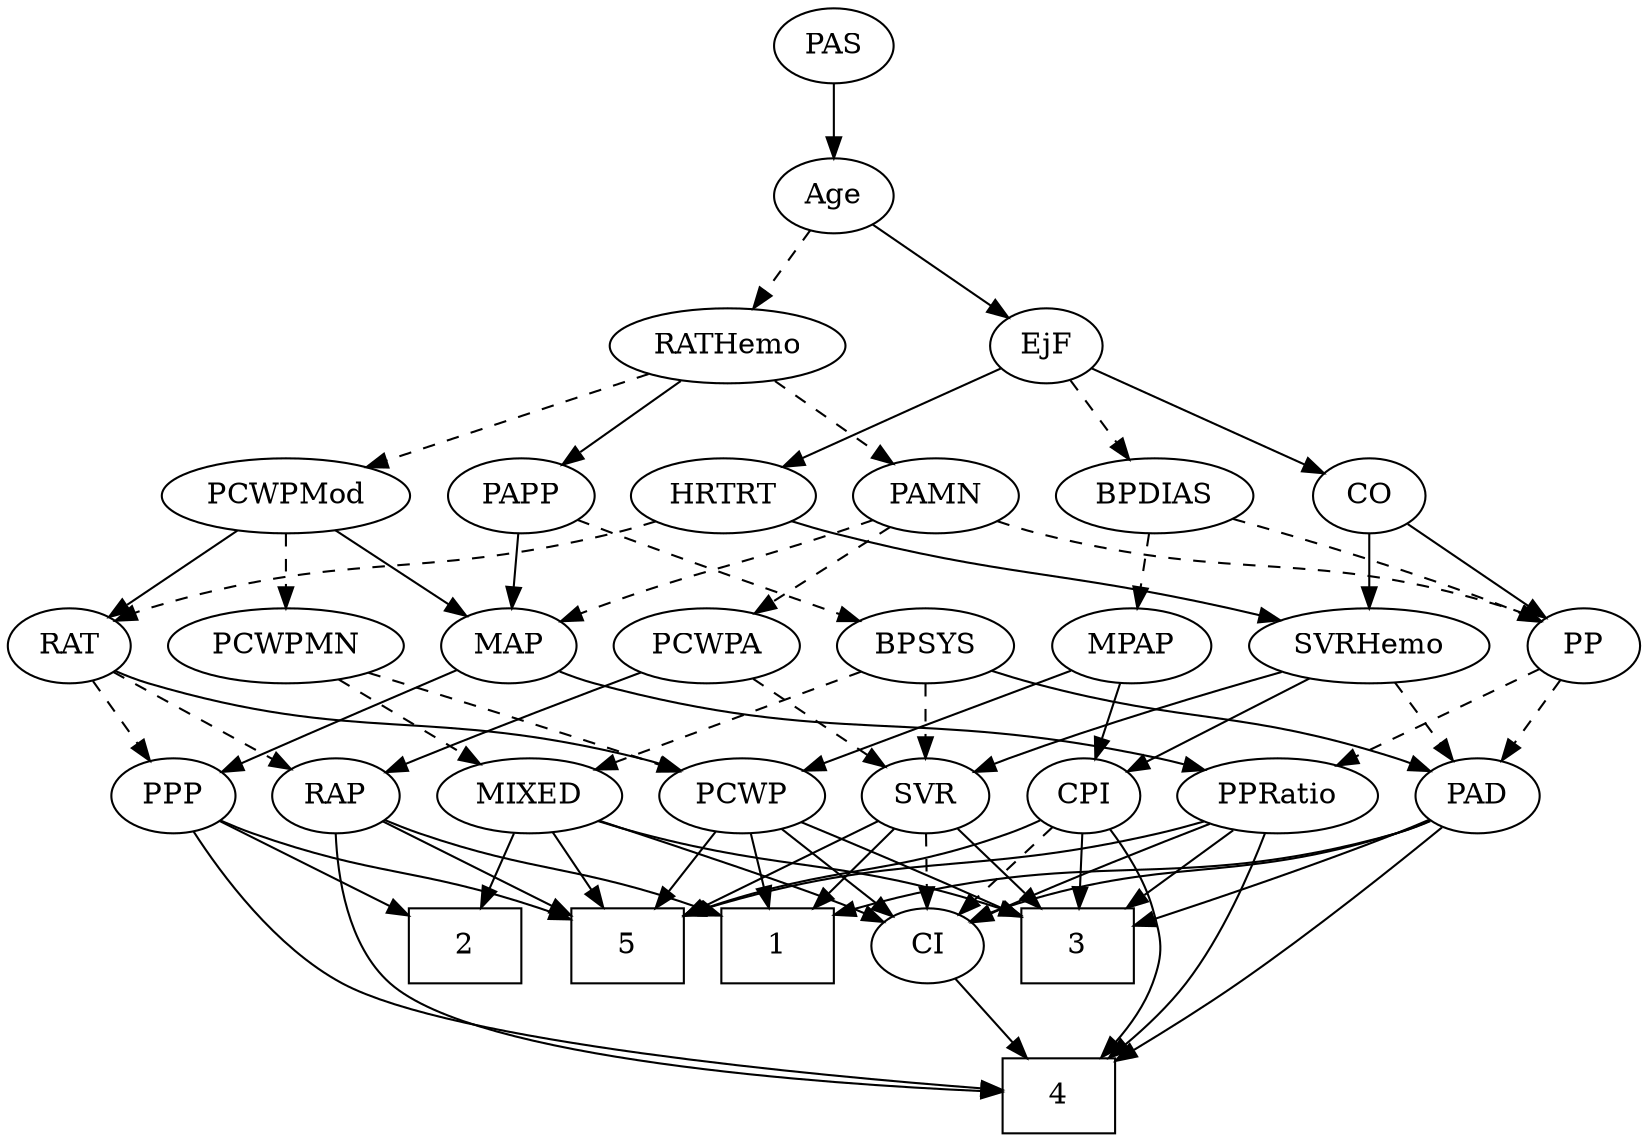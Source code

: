 strict digraph {
	graph [bb="0,0,724.3,540"];
	node [label="\N"];
	1	[height=0.5,
		pos="434,90",
		shape=box,
		width=0.75];
	2	[height=0.5,
		pos="636,90",
		shape=box,
		width=0.75];
	3	[height=0.5,
		pos="362,90",
		shape=box,
		width=0.75];
	4	[height=0.5,
		pos="262,18",
		shape=box,
		width=0.75];
	5	[height=0.5,
		pos="506,90",
		shape=box,
		width=0.75];
	Age	[height=0.5,
		pos="360,450",
		width=0.75];
	EjF	[height=0.5,
		pos="313,378",
		width=0.75];
	Age -> EjF	[pos="e,323.62,394.82 349.33,433.12 343.45,424.34 336.01,413.26 329.39,403.42",
		style=solid];
	RATHemo	[height=0.5,
		pos="408,378",
		width=1.3721];
	Age -> RATHemo	[pos="e,396.48,395.8 370.89,433.12 376.74,424.59 384.08,413.89 390.68,404.25",
		style=dashed];
	CO	[height=0.5,
		pos="122,306",
		width=0.75];
	EjF -> CO	[pos="e,145.12,315.47 289.96,368.56 256.26,356.21 193.36,333.15 154.83,319.03",
		style=solid];
	BPDIAS	[height=0.5,
		pos="220,306",
		width=1.1735];
	EjF -> BPDIAS	[pos="e,240,322.05 295.51,363.83 282.19,353.81 263.58,339.81 248.18,328.21",
		style=dashed];
	HRTRT	[height=0.5,
		pos="411,306",
		width=1.1013];
	EjF -> HRTRT	[pos="e,390.43,321.7 330.97,364.16 345.28,353.94 365.58,339.44 382.15,327.61",
		style=solid];
	RAP	[height=0.5,
		pos="624,162",
		width=0.77632];
	RAP -> 1	[pos="e,461.34,104.4 602.29,150.45 597.32,148.19 592.02,145.92 587,144 538.95,125.66 522.52,127.4 470.7,107.99",
		style=solid];
	RAP -> 4	[pos="e,289.36,18.631 613.99,144.92 600.36,124.48 573.96,89.741 542,72 463.57,28.468 355.78,20.013 299.56,18.785",
		style=solid];
	RAP -> 5	[pos="e,533.21,107.14 603.98,149.13 587.03,139.07 562.3,124.4 541.93,112.31",
		style=solid];
	MIXED	[height=0.5,
		pos="538,162",
		width=1.1193];
	MIXED -> 2	[pos="e,612.14,108.04 558.78,146.15 571.84,136.83 588.95,124.61 603.75,114.04",
		style=solid];
	MIXED -> 3	[pos="e,389.02,104.04 507.41,150.21 480.81,140.66 441.1,125.98 398.45,108.04",
		style=solid];
	MIXED -> 5	[pos="e,513.9,108.28 530.25,144.05 526.61,136.09 522.19,126.41 518.12,117.51",
		style=solid];
	CI	[height=0.5,
		pos="290,90",
		width=0.75];
	MIXED -> CI	[pos="e,310.61,101.7 507.85,149.92 501.66,147.82 495.15,145.74 489,144 417.61,123.81 396.2,131.99 326,108 324.09,107.35 322.14,106.62 \
320.19,105.85",
		style=solid];
	MPAP	[height=0.5,
		pos="225,234",
		width=0.97491];
	CPI	[height=0.5,
		pos="193,162",
		width=0.75];
	MPAP -> CPI	[pos="e,200.53,179.47 217.42,216.41 213.63,208.13 208.97,197.92 204.73,188.66",
		style=solid];
	PCWP	[height=0.5,
		pos="445,162",
		width=0.97491];
	MPAP -> PCWP	[pos="e,418.17,173.87 251.83,222.13 257.47,219.99 263.4,217.84 269,216 326.77,197.02 343.23,198.98 401,180 403.54,179.17 406.14,178.27 \
408.76,177.34",
		style=solid];
	BPSYS	[height=0.5,
		pos="316,234",
		width=1.0471];
	BPSYS -> MIXED	[pos="e,507.51,173.88 344.59,222.04 350.33,219.96 356.33,217.85 362,216 417.78,197.82 433.04,197.62 489,180 491.91,179.08 494.91,178.11 \
497.93,177.11",
		style=dashed];
	PAD	[height=0.5,
		pos="119,162",
		width=0.79437];
	BPSYS -> PAD	[pos="e,141.33,173.48 286.97,222.32 281.04,220.18 274.83,217.99 269,216 219.52,199.11 205.83,198.7 157,180 154.92,179.2 152.78,178.35 \
150.64,177.47",
		style=solid];
	SVR	[height=0.5,
		pos="364,162",
		width=0.77632];
	BPSYS -> SVR	[pos="e,353.26,178.67 327.13,216.76 333.15,207.98 340.71,196.96 347.41,187.19",
		style=dashed];
	PAD -> 1	[pos="e,406.81,104.85 140.72,150.07 145.95,147.78 151.59,145.58 157,144 257.9,114.5 292.35,137.99 397.13,107.74",
		style=solid];
	PAD -> 3	[pos="e,334.75,104.67 140.79,150.31 146.02,148.01 151.64,145.75 157,144 227.02,121.16 251.25,131.61 325.01,107.9",
		style=solid];
	PAD -> 4	[pos="e,244.43,36.443 133.76,146.34 158.24,122.04 207.46,73.162 237.29,43.534",
		style=solid];
	PAD -> CI	[pos="e,266.82,99.903 141.44,150.78 146.54,148.51 151.94,146.14 157,144 191.05,129.61 230.43,114.05 257.45,103.54",
		style=solid];
	SVRHemo	[height=0.5,
		pos="122,234",
		width=1.3902];
	CO -> SVRHemo	[pos="e,122,252.1 122,287.7 122,279.98 122,270.71 122,262.11",
		style=solid];
	PP	[height=0.5,
		pos="27,234",
		width=0.75];
	CO -> PP	[pos="e,44.636,247.99 104.58,292.16 90.07,281.47 69.208,266.1 52.771,253.99",
		style=solid];
	PAS	[height=0.5,
		pos="360,522",
		width=0.75];
	PAS -> Age	[pos="e,360,468.1 360,503.7 360,495.98 360,486.71 360,478.11",
		style=solid];
	PAMN	[height=0.5,
		pos="317,306",
		width=1.011];
	PCWPA	[height=0.5,
		pos="413,234",
		width=1.1555];
	PAMN -> PCWPA	[pos="e,392.47,249.97 336.89,290.5 350.61,280.49 369.05,267.05 384.35,255.89",
		style=dashed];
	MAP	[height=0.5,
		pos="503,234",
		width=0.84854];
	PAMN -> MAP	[pos="e,479.19,245.7 345.05,294.29 350.66,292.19 356.51,290.01 362,288 407.16,271.5 419.27,269.62 464,252 465.86,251.27 467.75,250.5 469.66,\
249.72",
		style=dashed];
	PAMN -> PP	[pos="e,47.555,245.87 289.53,293.92 283.49,291.75 277.08,289.64 271,288 180.4,263.64 152.45,280.29 63,252 61.072,251.39 59.115,250.7 57.161,\
249.95",
		style=dashed];
	RATHemo -> PAMN	[pos="e,335.9,321.54 387.8,361.46 374.97,351.59 358.19,338.69 344.19,327.92",
		style=dashed];
	PCWPMod	[height=0.5,
		pos="602,306",
		width=1.4443];
	RATHemo -> PCWPMod	[pos="e,567.29,319.52 441.79,364.81 473.94,353.21 522.5,335.68 557.73,322.97",
		style=dashed];
	PAPP	[height=0.5,
		pos="500,306",
		width=0.88464];
	RATHemo -> PAPP	[pos="e,481.82,320.83 428.42,361.46 441.78,351.3 459.37,337.91 473.77,326.96",
		style=solid];
	CPI -> 3	[pos="e,334.99,104.06 214.18,150.63 219.02,148.36 224.16,146.04 229,144 268.65,127.32 281.91,125.95 325.52,108.01",
		style=solid];
	CPI -> 4	[pos="e,253.53,36.425 200.92,144.71 212.68,120.49 234.92,74.731 249.07,45.609",
		style=solid];
	CPI -> 5	[pos="e,478.81,104.85 213.53,150.04 218.48,147.76 223.84,145.57 229,144 329.59,113.46 364.33,137.93 469.13,107.74",
		style=solid];
	CPI -> CI	[pos="e,272.32,103.76 210.79,148.16 225.7,137.41 247.17,121.91 264,109.76",
		style=dashed];
	RAT	[height=0.5,
		pos="697,234",
		width=0.75827];
	RAT -> RAP	[pos="e,639,177.38 682.23,218.83 671.91,208.94 657.94,195.55 646.27,184.36",
		style=dashed];
	PPP	[height=0.5,
		pos="697,162",
		width=0.75];
	RAT -> PPP	[pos="e,697,180.1 697,215.7 697,207.98 697,198.71 697,190.11",
		style=dashed];
	RAT -> PCWP	[pos="e,471.28,173.95 676.02,222.08 671.18,219.85 665.98,217.67 661,216 586.96,191.15 563.9,202.15 489,180 486.37,179.22 483.67,178.36 \
480.97,177.44",
		style=solid];
	SVR -> 1	[pos="e,416.8,108.2 378.5,146.5 387.46,137.54 399.19,125.81 409.55,115.45",
		style=solid];
	SVR -> 3	[pos="e,362.49,108.1 363.51,143.7 363.29,135.98 363.02,126.71 362.77,118.11",
		style=solid];
	SVR -> 5	[pos="e,478.88,104.37 385.57,150.37 407.91,139.35 443.23,121.94 469.86,108.82",
		style=solid];
	SVR -> CI	[pos="e,305.06,105.25 348.67,146.5 338.18,136.58 324.11,123.26 312.37,112.16",
		style=dashed];
	PCWPMod -> RAT	[pos="e,679.48,247.91 623.08,289.46 637.25,279.03 656.01,265.2 671.09,254.09",
		style=solid];
	PCWPMN	[height=0.5,
		pos="602,234",
		width=1.3902];
	PCWPMod -> PCWPMN	[pos="e,602,252.1 602,287.7 602,279.98 602,270.71 602,262.11",
		style=dashed];
	PCWPMod -> MAP	[pos="e,521.91,248.37 580.03,289.46 565.32,279.07 545.86,265.3 530.18,254.22",
		style=solid];
	PCWPA -> RAP	[pos="e,602.31,173.61 444.4,222.08 450.55,220.01 456.97,217.9 463,216 517.74,198.76 533.22,200.03 587,180 588.89,179.3 590.81,178.54 592.75,\
177.75",
		style=solid];
	PCWPA -> SVR	[pos="e,375.19,178.99 401.39,216.41 395.32,207.74 387.78,196.97 381.06,187.38",
		style=dashed];
	PCWPMN -> MIXED	[pos="e,552.76,179.15 587.16,216.76 579,207.84 568.73,196.61 559.69,186.72",
		style=dashed];
	PCWPMN -> PCWP	[pos="e,470.51,174.37 571.73,219.5 545.43,207.78 507.33,190.79 479.78,178.51",
		style=dashed];
	SVRHemo -> PAD	[pos="e,119.73,180.1 121.26,215.7 120.93,207.98 120.53,198.71 120.16,190.11",
		style=dashed];
	SVRHemo -> CPI	[pos="e,178.55,177.25 138.47,216.76 148.22,207.14 160.71,194.84 171.26,184.43",
		style=solid];
	SVRHemo -> SVR	[pos="e,342.37,173.77 159.39,221.99 166.55,219.95 174,217.87 181,216 245.57,198.74 263.91,202.05 327,180 328.9,179.34 330.84,178.61 332.78,\
177.84",
		style=solid];
	BPDIAS -> MPAP	[pos="e,223.78,252.1 221.24,287.7 221.79,279.98 222.45,270.71 223.06,262.11",
		style=dashed];
	BPDIAS -> PP	[pos="e,48.14,245.48 186.51,294.93 154.45,285 104.89,268.89 63,252 61.173,251.26 59.307,250.48 57.433,249.67",
		style=dashed];
	MAP -> PPP	[pos="e,675.9,173.59 526.52,222.51 531.9,220.26 537.61,217.96 543,216 594.53,197.25 609.85,199.76 661,180 662.84,179.29 664.71,178.53 \
666.59,177.73",
		style=solid];
	PPRatio	[height=0.5,
		pos="278,162",
		width=1.1013];
	MAP -> PPRatio	[pos="e,308.2,173.89 479.72,222.16 474.6,219.97 469.16,217.79 464,216 404.52,195.36 387.23,198.33 327,180 324.04,179.1 320.99,178.13 317.92,\
177.13",
		style=solid];
	PP -> PAD	[pos="e,101.46,176.35 44.304,219.83 58.095,209.34 77.614,194.49 93.24,182.6",
		style=dashed];
	PP -> PPRatio	[pos="e,248.12,174.01 47.606,222.29 52.559,219.99 57.895,217.73 63,216 134.48,191.73 156.32,200.41 229,180 232.12,179.12 235.33,178.16 \
238.55,177.14",
		style=dashed];
	PPP -> 2	[pos="e,650.85,108.04 684.06,146.15 676.39,137.35 666.47,125.97 657.64,115.83",
		style=solid];
	PPP -> 4	[pos="e,289.07,18.75 697.42,143.66 696.89,123.23 692.64,89.842 672,72 616.63,24.145 389.31,18.9 299.12,18.746",
		style=solid];
	PPP -> 5	[pos="e,533.22,99.291 675.85,150.53 671.02,148.27 665.87,145.97 661,144 621.29,127.89 574.62,112.38 542.95,102.35",
		style=solid];
	PPRatio -> 3	[pos="e,341.45,108.13 296.23,145.81 307.15,136.71 321.28,124.94 333.63,114.64",
		style=solid];
	PPRatio -> 4	[pos="e,257.41,36.25 268.29,144.45 262.92,134.3 256.77,120.84 254,108 249.59,87.56 252.04,63.971 255.35,46.216",
		style=solid];
	PPRatio -> 5	[pos="e,478.72,104.56 307.93,150.15 314.19,148.01 320.79,145.86 327,144 386.85,126.12 406.47,129.69 469.15,107.95",
		style=solid];
	PPRatio -> CI	[pos="e,287.07,108.1 280.97,143.7 282.29,135.98 283.88,126.71 285.35,118.11",
		style=solid];
	PCWP -> 1	[pos="e,436.69,108.1 442.28,143.7 441.07,135.98 439.61,126.71 438.26,118.11",
		style=solid];
	PCWP -> 3	[pos="e,382.2,108.04 427.4,146.15 416.55,137 402.39,125.06 390.02,114.63",
		style=solid];
	PCWP -> 5	[pos="e,490.93,108.29 458.84,145.12 466.31,136.54 475.7,125.77 484.14,116.09",
		style=solid];
	PCWP -> CI	[pos="e,311.28,101.15 418.93,149.59 394.77,138.96 357.86,122.62 326,108 324.21,107.18 322.37,106.33 320.52,105.47",
		style=solid];
	CI -> 4	[pos="e,268.98,36.447 283.36,72.411 280.18,64.454 276.29,54.722 272.7,45.756",
		style=solid];
	PAPP -> BPSYS	[pos="e,345.2,245.8 475.54,294.38 470.43,292.22 465.05,290 460,288 416.86,270.92 405.54,268.04 362,252 359.62,251.12 357.18,250.22 354.71,\
249.31",
		style=dashed];
	PAPP -> MAP	[pos="e,502.27,252.1 500.74,287.7 501.07,279.98 501.47,270.71 501.84,262.11",
		style=solid];
	HRTRT -> RAT	[pos="e,676.44,245.85 440.21,293.8 446.36,291.68 452.85,289.63 459,288 547.17,264.7 574.12,279.71 661,252 662.93,251.39 664.88,250.69 \
666.84,249.94",
		style=dashed];
	HRTRT -> SVRHemo	[pos="e,159.01,246.18 381.41,294 375.05,291.84 368.34,289.72 362,288 282.85,266.51 260.7,271.37 181,252 176.98,251.02 172.82,249.95 168.66,\
248.84",
		style=solid];
}
